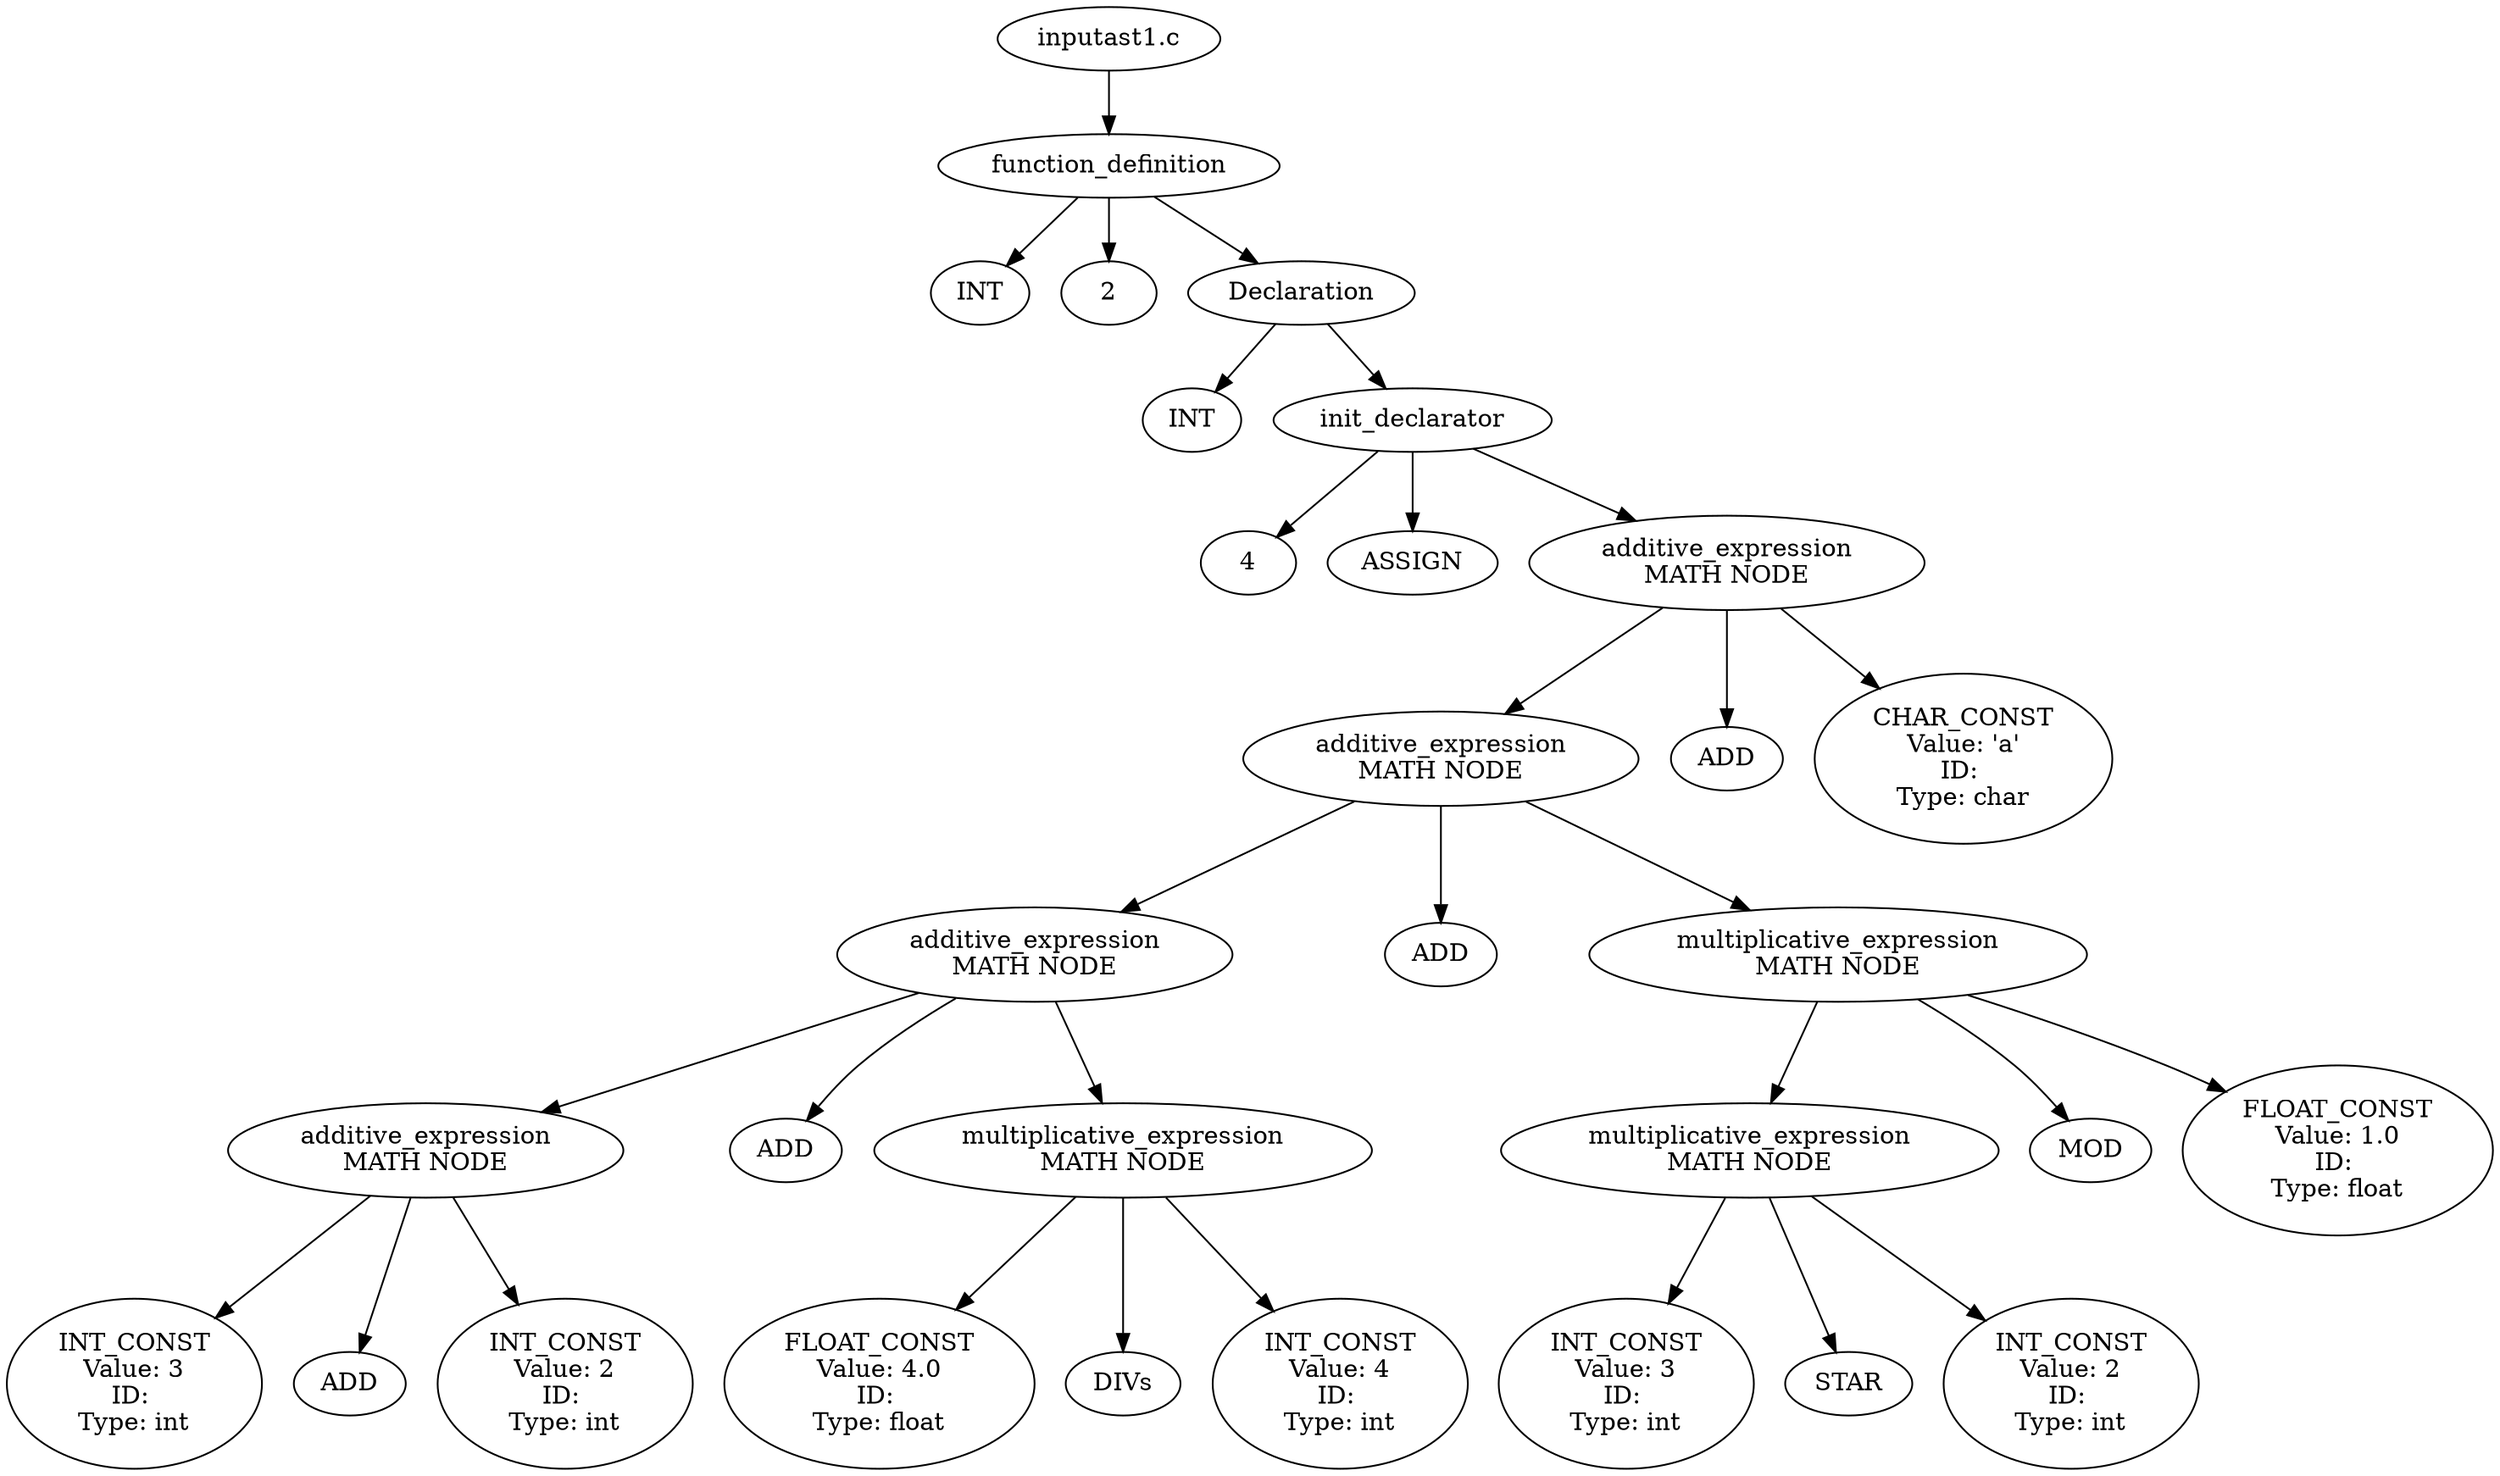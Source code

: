 digraph G {
0[label = "input\ast1.c"];
0 -> 30
30[label = "function_definition"];
30 -> 1
1[label = "INT"];
30 -> 2
30 -> 29
29[label = "Declaration"];
29 -> 3
3[label = "INT"];
29 -> 27
27[label = "init_declarator"];
27 -> 4
27 -> 28
28[label = "ASSIGN"];
27 -> 26
26[label = "additive_expression
MATH NODE"];
26 -> 23
23[label = "additive_expression
MATH NODE"];
23 -> 14
14[label = "additive_expression
MATH NODE"];
14 -> 8
8[label = "additive_expression
MATH NODE"];
8 -> 5
5[label = "INT_CONST
Value: 3
ID: 
Type: int"];
8 -> 7
7[label = "ADD"];
8 -> 6
6[label = "INT_CONST
Value: 2
ID: 
Type: int"];
14 -> 13
13[label = "ADD"];
14 -> 12
12[label = "multiplicative_expression
MATH NODE"];
12 -> 9
9[label = "FLOAT_CONST
Value: 4.0
ID: 
Type: float"];
12 -> 11
11[label = "DIVs"];
12 -> 10
10[label = "INT_CONST
Value: 4
ID: 
Type: int"];
23 -> 22
22[label = "ADD"];
23 -> 21
21[label = "multiplicative_expression
MATH NODE"];
21 -> 18
18[label = "multiplicative_expression
MATH NODE"];
18 -> 15
15[label = "INT_CONST
Value: 3
ID: 
Type: int"];
18 -> 17
17[label = "STAR"];
18 -> 16
16[label = "INT_CONST
Value: 2
ID: 
Type: int"];
21 -> 20
20[label = "MOD"];
21 -> 19
19[label = "FLOAT_CONST
Value: 1.0
ID: 
Type: float"];
26 -> 25
25[label = "ADD"];
26 -> 24
24[label = "CHAR_CONST
Value: 'a'
ID: 
Type: char"];
}